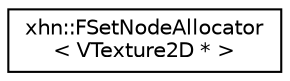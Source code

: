 digraph "Graphical Class Hierarchy"
{
  edge [fontname="Helvetica",fontsize="10",labelfontname="Helvetica",labelfontsize="10"];
  node [fontname="Helvetica",fontsize="10",shape=record];
  rankdir="LR";
  Node1 [label="xhn::FSetNodeAllocator\l\< VTexture2D * \>",height=0.2,width=0.4,color="black", fillcolor="white", style="filled",URL="$classxhn_1_1_f_set_node_allocator.html"];
}
